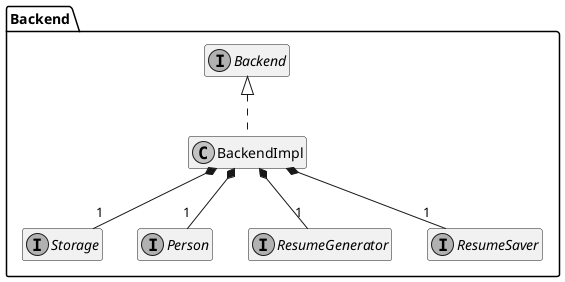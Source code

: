 @startuml

skinparam monochrome true
hide empty members

namespace Backend {

interface Backend
class BackendImpl
Backend <|.. BackendImpl

interface Storage
interface Person
interface ResumeGenerator
interface ResumeSaver

BackendImpl *-- "1" Storage
BackendImpl *-- "1" Person
BackendImpl *-- "1" ResumeGenerator
BackendImpl *-- "1" ResumeSaver

}

@enduml
